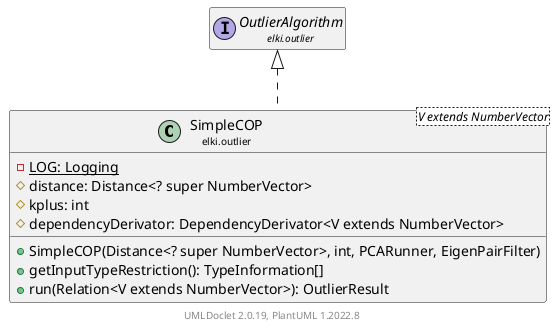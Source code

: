 @startuml
    remove .*\.(Instance|Par|Parameterizer|Factory)$
    set namespaceSeparator none
    hide empty fields
    hide empty methods

    class "<size:14>SimpleCOP\n<size:10>elki.outlier" as elki.outlier.SimpleCOP<V extends NumberVector> [[SimpleCOP.html]] {
        {static} -LOG: Logging
        #distance: Distance<? super NumberVector>
        #kplus: int
        #dependencyDerivator: DependencyDerivator<V extends NumberVector>
        +SimpleCOP(Distance<? super NumberVector>, int, PCARunner, EigenPairFilter)
        +getInputTypeRestriction(): TypeInformation[]
        +run(Relation<V extends NumberVector>): OutlierResult
    }

    interface "<size:14>OutlierAlgorithm\n<size:10>elki.outlier" as elki.outlier.OutlierAlgorithm [[OutlierAlgorithm.html]]
    class "<size:14>SimpleCOP.Par\n<size:10>elki.outlier" as elki.outlier.SimpleCOP.Par<V extends NumberVector> [[SimpleCOP.Par.html]]

    elki.outlier.OutlierAlgorithm <|.. elki.outlier.SimpleCOP
    elki.outlier.SimpleCOP +-- elki.outlier.SimpleCOP.Par

    center footer UMLDoclet 2.0.19, PlantUML 1.2022.8
@enduml
